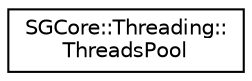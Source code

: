 digraph "Graphical Class Hierarchy"
{
 // LATEX_PDF_SIZE
  edge [fontname="Helvetica",fontsize="10",labelfontname="Helvetica",labelfontsize="10"];
  node [fontname="Helvetica",fontsize="10",shape=record];
  rankdir="LR";
  Node0 [label="SGCore::Threading::\lThreadsPool",height=0.2,width=0.4,color="black", fillcolor="white", style="filled",URL="$structSGCore_1_1Threading_1_1ThreadsPool.html",tooltip=" "];
}
